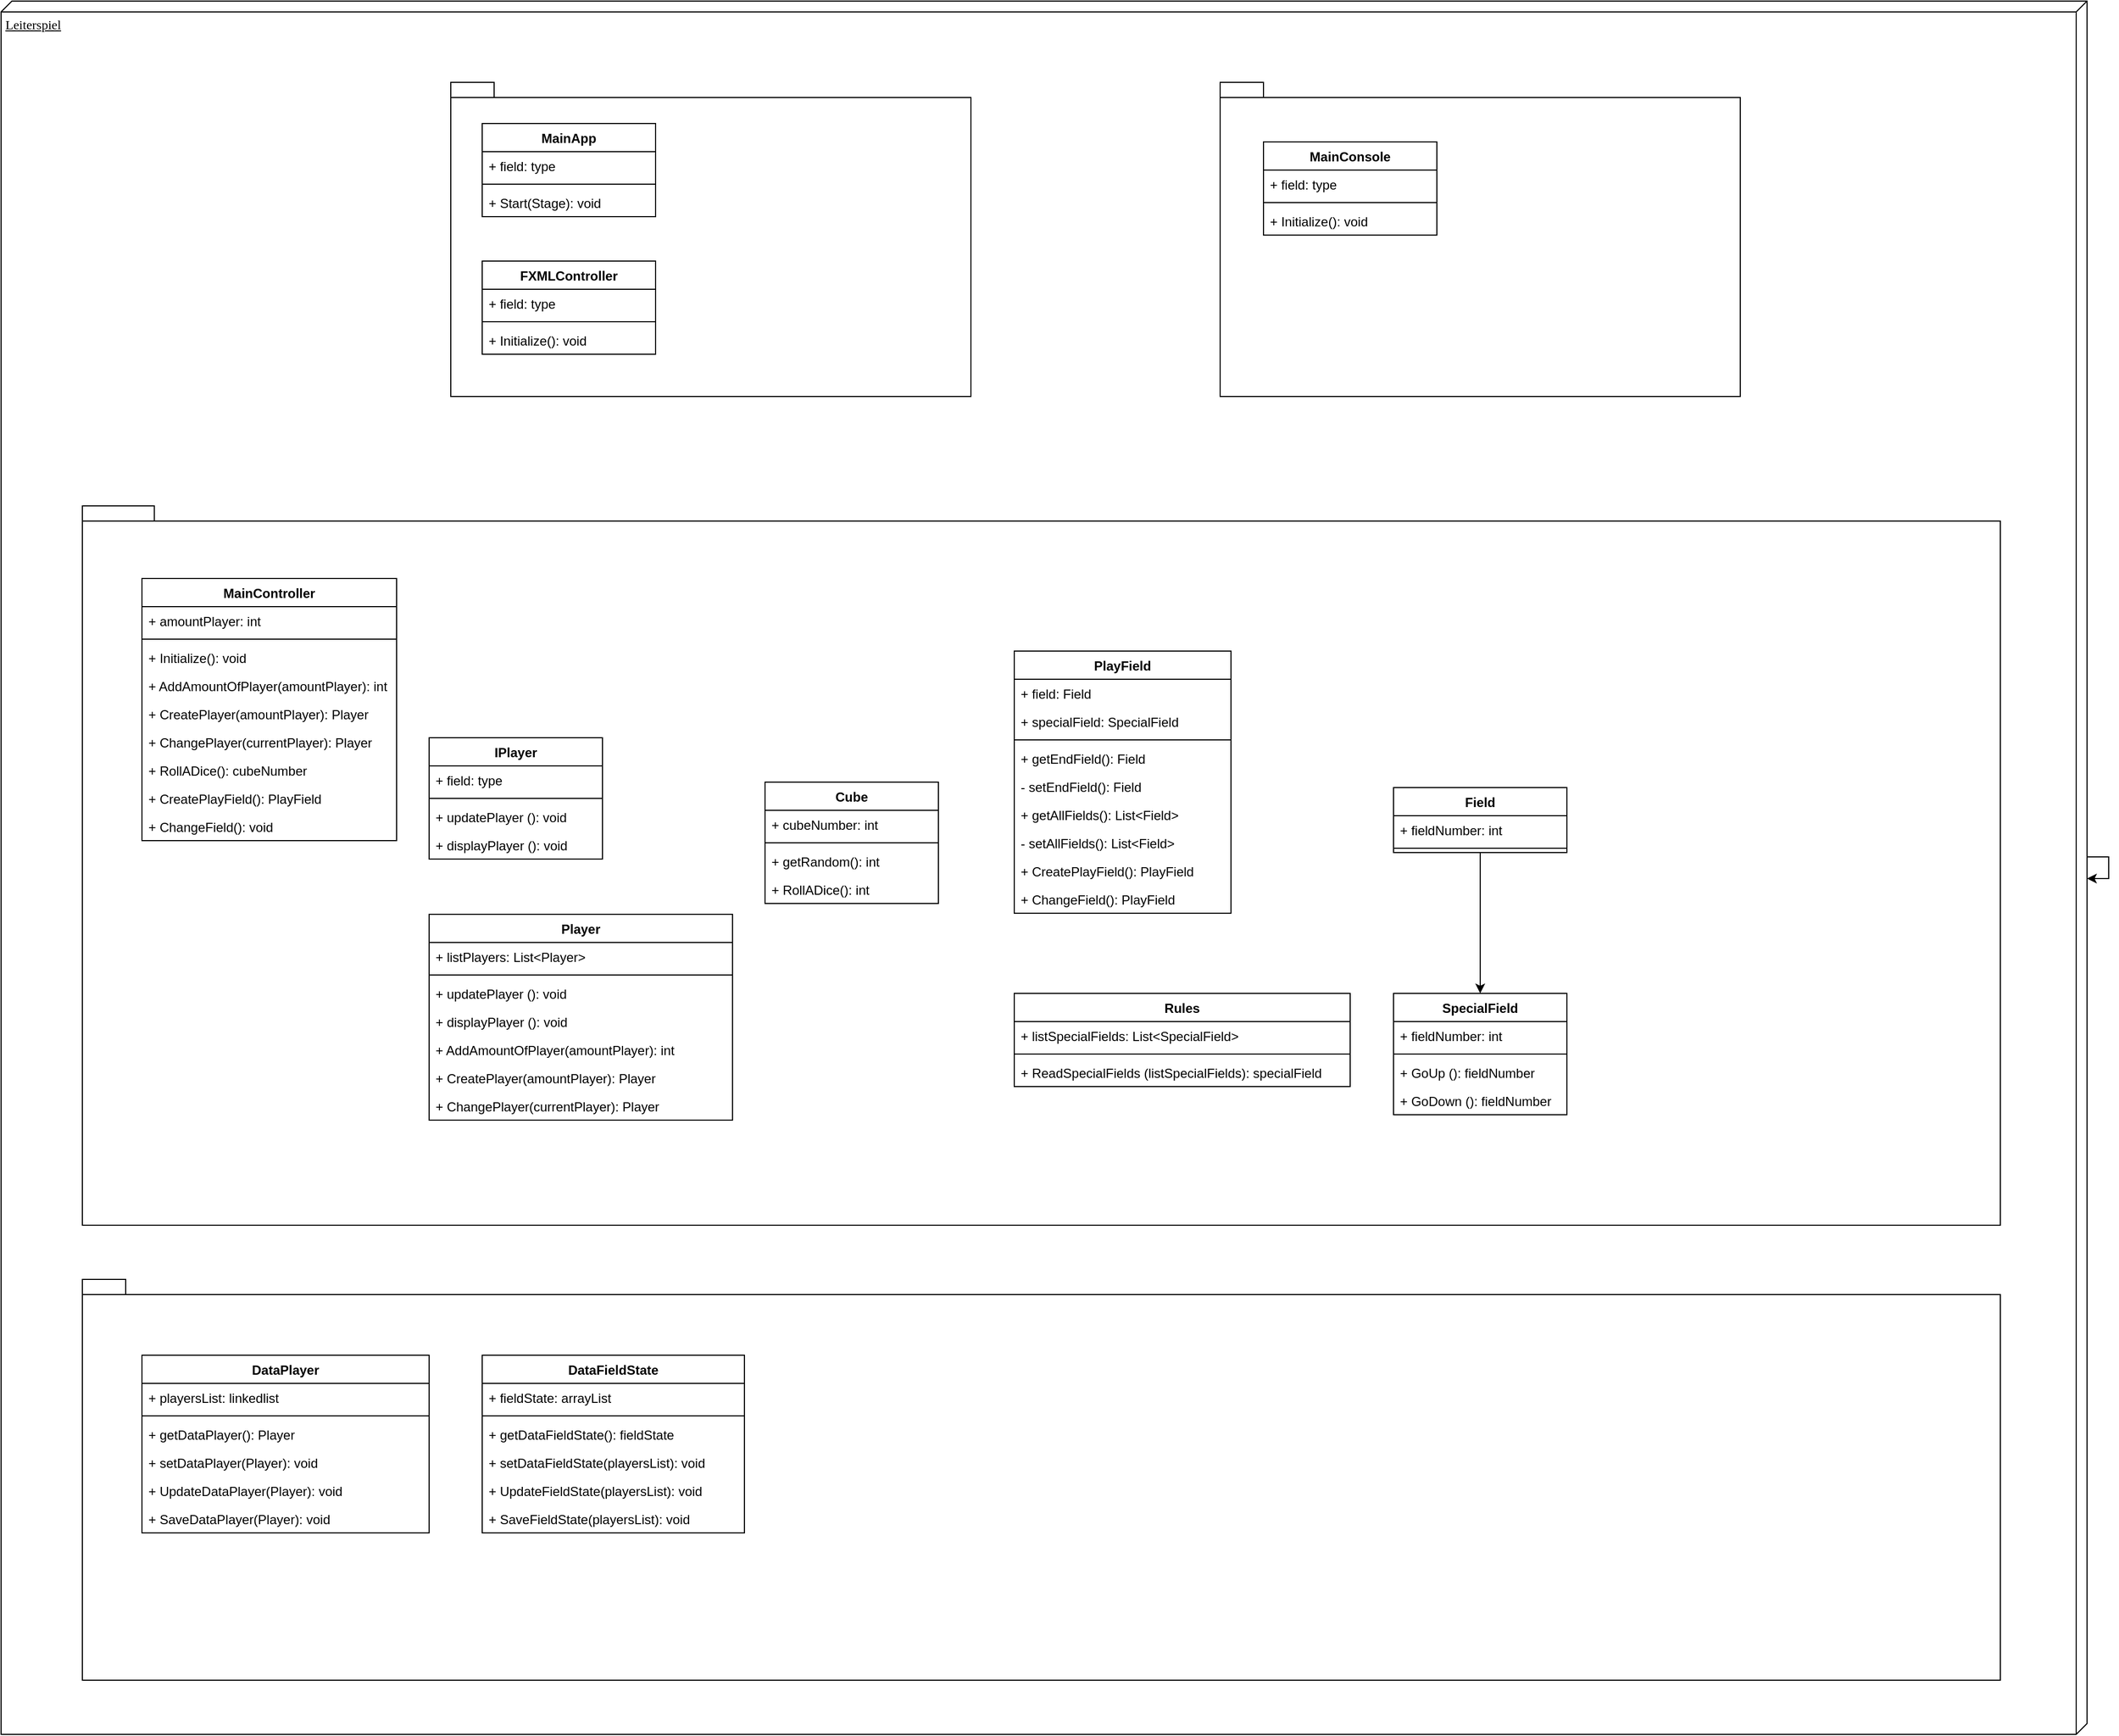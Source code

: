 <mxfile version="10.6.3" type="device"><diagram name="Page-1" id="5f0bae14-7c28-e335-631c-24af17079c00"><mxGraphModel dx="918" dy="1414" grid="1" gridSize="10" guides="1" tooltips="1" connect="1" arrows="1" fold="1" page="1" pageScale="1" pageWidth="1100" pageHeight="850" background="#ffffff" math="0" shadow="0"><root><mxCell id="0"/><mxCell id="1" parent="0"/><mxCell id="39150e848f15840c-2" value="Leiterspiel" style="verticalAlign=top;align=left;spacingTop=8;spacingLeft=2;spacingRight=12;shape=cube;size=10;direction=south;fontStyle=4;html=1;rounded=0;shadow=0;comic=0;labelBackgroundColor=none;strokeColor=#000000;strokeWidth=1;fillColor=#ffffff;fontFamily=Verdana;fontSize=12;fontColor=#000000;" parent="1" vertex="1"><mxGeometry x="25" y="-830" width="1925" height="1600" as="geometry"/></mxCell><mxCell id="PF6IfKn13HWrAN-DwGZN-14" style="edgeStyle=orthogonalEdgeStyle;rounded=0;orthogonalLoop=1;jettySize=auto;html=1;" parent="1" source="39150e848f15840c-2" target="39150e848f15840c-2" edge="1"><mxGeometry relative="1" as="geometry"/></mxCell><mxCell id="PF6IfKn13HWrAN-DwGZN-15" value="" style="shape=folder;fontStyle=1;spacingTop=10;tabWidth=40;tabHeight=14;tabPosition=left;html=1;" parent="1" vertex="1"><mxGeometry x="100" y="350" width="1770" height="370" as="geometry"/></mxCell><mxCell id="PF6IfKn13HWrAN-DwGZN-16" value="" style="shape=folder;fontStyle=1;spacingTop=10;tabWidth=40;tabHeight=14;tabPosition=left;html=1;" parent="1" vertex="1"><mxGeometry x="440" y="-755" width="480" height="290" as="geometry"/></mxCell><mxCell id="PF6IfKn13HWrAN-DwGZN-18" value="" style="shape=folder;fontStyle=1;spacingTop=10;tabWidth=40;tabHeight=14;tabPosition=left;html=1;" parent="1" vertex="1"><mxGeometry x="100" y="-364" width="1770" height="664" as="geometry"/></mxCell><mxCell id="PF6IfKn13HWrAN-DwGZN-19" value="" style="shape=folder;fontStyle=1;spacingTop=10;tabWidth=40;tabHeight=14;tabPosition=left;html=1;" parent="1" vertex="1"><mxGeometry x="1150" y="-755" width="480" height="290" as="geometry"/></mxCell><mxCell id="PF6IfKn13HWrAN-DwGZN-20" value="Player" style="swimlane;fontStyle=1;align=center;verticalAlign=top;childLayout=stackLayout;horizontal=1;startSize=26;horizontalStack=0;resizeParent=1;resizeParentMax=0;resizeLast=0;collapsible=1;marginBottom=0;" parent="1" vertex="1"><mxGeometry x="420" y="13" width="280" height="190" as="geometry"/></mxCell><mxCell id="PF6IfKn13HWrAN-DwGZN-21" value="+ listPlayers: List&lt;Player&gt;" style="text;strokeColor=none;fillColor=none;align=left;verticalAlign=top;spacingLeft=4;spacingRight=4;overflow=hidden;rotatable=0;points=[[0,0.5],[1,0.5]];portConstraint=eastwest;" parent="PF6IfKn13HWrAN-DwGZN-20" vertex="1"><mxGeometry y="26" width="280" height="26" as="geometry"/></mxCell><mxCell id="PF6IfKn13HWrAN-DwGZN-22" value="" style="line;strokeWidth=1;fillColor=none;align=left;verticalAlign=middle;spacingTop=-1;spacingLeft=3;spacingRight=3;rotatable=0;labelPosition=right;points=[];portConstraint=eastwest;" parent="PF6IfKn13HWrAN-DwGZN-20" vertex="1"><mxGeometry y="52" width="280" height="8" as="geometry"/></mxCell><mxCell id="09NlNaDbJwWGhMt96HGs-25" value="+ updatePlayer (): void" style="text;strokeColor=none;fillColor=none;align=left;verticalAlign=top;spacingLeft=4;spacingRight=4;overflow=hidden;rotatable=0;points=[[0,0.5],[1,0.5]];portConstraint=eastwest;" vertex="1" parent="PF6IfKn13HWrAN-DwGZN-20"><mxGeometry y="60" width="280" height="26" as="geometry"/></mxCell><mxCell id="09NlNaDbJwWGhMt96HGs-26" value="+ displayPlayer (): void" style="text;strokeColor=none;fillColor=none;align=left;verticalAlign=top;spacingLeft=4;spacingRight=4;overflow=hidden;rotatable=0;points=[[0,0.5],[1,0.5]];portConstraint=eastwest;" vertex="1" parent="PF6IfKn13HWrAN-DwGZN-20"><mxGeometry y="86" width="280" height="26" as="geometry"/></mxCell><mxCell id="09NlNaDbJwWGhMt96HGs-36" value="+ AddAmountOfPlayer(amountPlayer): int" style="text;strokeColor=none;fillColor=none;align=left;verticalAlign=top;spacingLeft=4;spacingRight=4;overflow=hidden;rotatable=0;points=[[0,0.5],[1,0.5]];portConstraint=eastwest;" vertex="1" parent="PF6IfKn13HWrAN-DwGZN-20"><mxGeometry y="112" width="280" height="26" as="geometry"/></mxCell><mxCell id="09NlNaDbJwWGhMt96HGs-24" value="+ CreatePlayer(amountPlayer): Player" style="text;strokeColor=none;fillColor=none;align=left;verticalAlign=top;spacingLeft=4;spacingRight=4;overflow=hidden;rotatable=0;points=[[0,0.5],[1,0.5]];portConstraint=eastwest;" vertex="1" parent="PF6IfKn13HWrAN-DwGZN-20"><mxGeometry y="138" width="280" height="26" as="geometry"/></mxCell><mxCell id="PF6IfKn13HWrAN-DwGZN-23" value="+ ChangePlayer(currentPlayer): Player" style="text;strokeColor=none;fillColor=none;align=left;verticalAlign=top;spacingLeft=4;spacingRight=4;overflow=hidden;rotatable=0;points=[[0,0.5],[1,0.5]];portConstraint=eastwest;" parent="PF6IfKn13HWrAN-DwGZN-20" vertex="1"><mxGeometry y="164" width="280" height="26" as="geometry"/></mxCell><mxCell id="PF6IfKn13HWrAN-DwGZN-26" value="Cube" style="swimlane;fontStyle=1;align=center;verticalAlign=top;childLayout=stackLayout;horizontal=1;startSize=26;horizontalStack=0;resizeParent=1;resizeParentMax=0;resizeLast=0;collapsible=1;marginBottom=0;" parent="1" vertex="1"><mxGeometry x="730" y="-109" width="160" height="112" as="geometry"/></mxCell><mxCell id="PF6IfKn13HWrAN-DwGZN-27" value="+ cubeNumber: int" style="text;strokeColor=none;fillColor=none;align=left;verticalAlign=top;spacingLeft=4;spacingRight=4;overflow=hidden;rotatable=0;points=[[0,0.5],[1,0.5]];portConstraint=eastwest;" parent="PF6IfKn13HWrAN-DwGZN-26" vertex="1"><mxGeometry y="26" width="160" height="26" as="geometry"/></mxCell><mxCell id="PF6IfKn13HWrAN-DwGZN-28" value="" style="line;strokeWidth=1;fillColor=none;align=left;verticalAlign=middle;spacingTop=-1;spacingLeft=3;spacingRight=3;rotatable=0;labelPosition=right;points=[];portConstraint=eastwest;" parent="PF6IfKn13HWrAN-DwGZN-26" vertex="1"><mxGeometry y="52" width="160" height="8" as="geometry"/></mxCell><mxCell id="09NlNaDbJwWGhMt96HGs-23" value="+ getRandom(): int" style="text;strokeColor=none;fillColor=none;align=left;verticalAlign=top;spacingLeft=4;spacingRight=4;overflow=hidden;rotatable=0;points=[[0,0.5],[1,0.5]];portConstraint=eastwest;" vertex="1" parent="PF6IfKn13HWrAN-DwGZN-26"><mxGeometry y="60" width="160" height="26" as="geometry"/></mxCell><mxCell id="2Icf67FlrByvC5KfNxHn-1" value="+ RollADice(): int" style="text;strokeColor=none;fillColor=none;align=left;verticalAlign=top;spacingLeft=4;spacingRight=4;overflow=hidden;rotatable=0;points=[[0,0.5],[1,0.5]];portConstraint=eastwest;" parent="PF6IfKn13HWrAN-DwGZN-26" vertex="1"><mxGeometry y="86" width="160" height="26" as="geometry"/></mxCell><mxCell id="PF6IfKn13HWrAN-DwGZN-31" value="Rules" style="swimlane;fontStyle=1;align=center;verticalAlign=top;childLayout=stackLayout;horizontal=1;startSize=26;horizontalStack=0;resizeParent=1;resizeParentMax=0;resizeLast=0;collapsible=1;marginBottom=0;" parent="1" vertex="1"><mxGeometry x="960" y="86" width="310" height="86" as="geometry"/></mxCell><mxCell id="PF6IfKn13HWrAN-DwGZN-32" value="+ listSpecialFields: List&lt;SpecialField&gt;" style="text;strokeColor=none;fillColor=none;align=left;verticalAlign=top;spacingLeft=4;spacingRight=4;overflow=hidden;rotatable=0;points=[[0,0.5],[1,0.5]];portConstraint=eastwest;" parent="PF6IfKn13HWrAN-DwGZN-31" vertex="1"><mxGeometry y="26" width="310" height="26" as="geometry"/></mxCell><mxCell id="PF6IfKn13HWrAN-DwGZN-33" value="" style="line;strokeWidth=1;fillColor=none;align=left;verticalAlign=middle;spacingTop=-1;spacingLeft=3;spacingRight=3;rotatable=0;labelPosition=right;points=[];portConstraint=eastwest;" parent="PF6IfKn13HWrAN-DwGZN-31" vertex="1"><mxGeometry y="52" width="310" height="8" as="geometry"/></mxCell><mxCell id="PF6IfKn13HWrAN-DwGZN-102" value="+ ReadSpecialFields (listSpecialFields): specialField" style="text;strokeColor=none;fillColor=none;align=left;verticalAlign=top;spacingLeft=4;spacingRight=4;overflow=hidden;rotatable=0;points=[[0,0.5],[1,0.5]];portConstraint=eastwest;" parent="PF6IfKn13HWrAN-DwGZN-31" vertex="1"><mxGeometry y="60" width="310" height="26" as="geometry"/></mxCell><mxCell id="PF6IfKn13HWrAN-DwGZN-35" value="Field" style="swimlane;fontStyle=1;align=center;verticalAlign=top;childLayout=stackLayout;horizontal=1;startSize=26;horizontalStack=0;resizeParent=1;resizeParentMax=0;resizeLast=0;collapsible=1;marginBottom=0;" parent="1" vertex="1"><mxGeometry x="1310" y="-104" width="160" height="60" as="geometry"/></mxCell><mxCell id="PF6IfKn13HWrAN-DwGZN-36" value="+ fieldNumber: int" style="text;strokeColor=none;fillColor=none;align=left;verticalAlign=top;spacingLeft=4;spacingRight=4;overflow=hidden;rotatable=0;points=[[0,0.5],[1,0.5]];portConstraint=eastwest;" parent="PF6IfKn13HWrAN-DwGZN-35" vertex="1"><mxGeometry y="26" width="160" height="26" as="geometry"/></mxCell><mxCell id="PF6IfKn13HWrAN-DwGZN-37" value="" style="line;strokeWidth=1;fillColor=none;align=left;verticalAlign=middle;spacingTop=-1;spacingLeft=3;spacingRight=3;rotatable=0;labelPosition=right;points=[];portConstraint=eastwest;" parent="PF6IfKn13HWrAN-DwGZN-35" vertex="1"><mxGeometry y="52" width="160" height="8" as="geometry"/></mxCell><mxCell id="PF6IfKn13HWrAN-DwGZN-39" value="SpecialField" style="swimlane;fontStyle=1;align=center;verticalAlign=top;childLayout=stackLayout;horizontal=1;startSize=26;horizontalStack=0;resizeParent=1;resizeParentMax=0;resizeLast=0;collapsible=1;marginBottom=0;" parent="1" vertex="1"><mxGeometry x="1310" y="86" width="160" height="112" as="geometry"/></mxCell><mxCell id="PF6IfKn13HWrAN-DwGZN-40" value="+ fieldNumber: int" style="text;strokeColor=none;fillColor=none;align=left;verticalAlign=top;spacingLeft=4;spacingRight=4;overflow=hidden;rotatable=0;points=[[0,0.5],[1,0.5]];portConstraint=eastwest;" parent="PF6IfKn13HWrAN-DwGZN-39" vertex="1"><mxGeometry y="26" width="160" height="26" as="geometry"/></mxCell><mxCell id="PF6IfKn13HWrAN-DwGZN-41" value="" style="line;strokeWidth=1;fillColor=none;align=left;verticalAlign=middle;spacingTop=-1;spacingLeft=3;spacingRight=3;rotatable=0;labelPosition=right;points=[];portConstraint=eastwest;" parent="PF6IfKn13HWrAN-DwGZN-39" vertex="1"><mxGeometry y="52" width="160" height="8" as="geometry"/></mxCell><mxCell id="PF6IfKn13HWrAN-DwGZN-42" value="+ GoUp (): fieldNumber" style="text;strokeColor=none;fillColor=none;align=left;verticalAlign=top;spacingLeft=4;spacingRight=4;overflow=hidden;rotatable=0;points=[[0,0.5],[1,0.5]];portConstraint=eastwest;" parent="PF6IfKn13HWrAN-DwGZN-39" vertex="1"><mxGeometry y="60" width="160" height="26" as="geometry"/></mxCell><mxCell id="PF6IfKn13HWrAN-DwGZN-104" value="+ GoDown (): fieldNumber" style="text;strokeColor=none;fillColor=none;align=left;verticalAlign=top;spacingLeft=4;spacingRight=4;overflow=hidden;rotatable=0;points=[[0,0.5],[1,0.5]];portConstraint=eastwest;" parent="PF6IfKn13HWrAN-DwGZN-39" vertex="1"><mxGeometry y="86" width="160" height="26" as="geometry"/></mxCell><mxCell id="PF6IfKn13HWrAN-DwGZN-44" value="" style="endArrow=classic;html=1;entryX=0.5;entryY=0;entryDx=0;entryDy=0;exitX=0.5;exitY=1;exitDx=0;exitDy=0;" parent="1" source="PF6IfKn13HWrAN-DwGZN-35" target="PF6IfKn13HWrAN-DwGZN-39" edge="1"><mxGeometry width="50" height="50" relative="1" as="geometry"><mxPoint x="1428.103" y="-16.552" as="sourcePoint"/><mxPoint x="1240" y="-120" as="targetPoint"/></mxGeometry></mxCell><mxCell id="PF6IfKn13HWrAN-DwGZN-50" value="DataPlayer" style="swimlane;fontStyle=1;align=center;verticalAlign=top;childLayout=stackLayout;horizontal=1;startSize=26;horizontalStack=0;resizeParent=1;resizeParentMax=0;resizeLast=0;collapsible=1;marginBottom=0;" parent="1" vertex="1"><mxGeometry x="155" y="420" width="265" height="164" as="geometry"/></mxCell><mxCell id="PF6IfKn13HWrAN-DwGZN-51" value="+ playersList: linkedlist" style="text;strokeColor=none;fillColor=none;align=left;verticalAlign=top;spacingLeft=4;spacingRight=4;overflow=hidden;rotatable=0;points=[[0,0.5],[1,0.5]];portConstraint=eastwest;" parent="PF6IfKn13HWrAN-DwGZN-50" vertex="1"><mxGeometry y="26" width="265" height="26" as="geometry"/></mxCell><mxCell id="PF6IfKn13HWrAN-DwGZN-52" value="" style="line;strokeWidth=1;fillColor=none;align=left;verticalAlign=middle;spacingTop=-1;spacingLeft=3;spacingRight=3;rotatable=0;labelPosition=right;points=[];portConstraint=eastwest;" parent="PF6IfKn13HWrAN-DwGZN-50" vertex="1"><mxGeometry y="52" width="265" height="8" as="geometry"/></mxCell><mxCell id="PF6IfKn13HWrAN-DwGZN-53" value="+ getDataPlayer(): Player" style="text;strokeColor=none;fillColor=none;align=left;verticalAlign=top;spacingLeft=4;spacingRight=4;overflow=hidden;rotatable=0;points=[[0,0.5],[1,0.5]];portConstraint=eastwest;" parent="PF6IfKn13HWrAN-DwGZN-50" vertex="1"><mxGeometry y="60" width="265" height="26" as="geometry"/></mxCell><mxCell id="PF6IfKn13HWrAN-DwGZN-105" value="+ setDataPlayer(Player): void" style="text;strokeColor=none;fillColor=none;align=left;verticalAlign=top;spacingLeft=4;spacingRight=4;overflow=hidden;rotatable=0;points=[[0,0.5],[1,0.5]];portConstraint=eastwest;" parent="PF6IfKn13HWrAN-DwGZN-50" vertex="1"><mxGeometry y="86" width="265" height="26" as="geometry"/></mxCell><mxCell id="PF6IfKn13HWrAN-DwGZN-106" value="+ UpdateDataPlayer(Player): void" style="text;strokeColor=none;fillColor=none;align=left;verticalAlign=top;spacingLeft=4;spacingRight=4;overflow=hidden;rotatable=0;points=[[0,0.5],[1,0.5]];portConstraint=eastwest;" parent="PF6IfKn13HWrAN-DwGZN-50" vertex="1"><mxGeometry y="112" width="265" height="26" as="geometry"/></mxCell><mxCell id="PF6IfKn13HWrAN-DwGZN-107" value="+ SaveDataPlayer(Player): void" style="text;strokeColor=none;fillColor=none;align=left;verticalAlign=top;spacingLeft=4;spacingRight=4;overflow=hidden;rotatable=0;points=[[0,0.5],[1,0.5]];portConstraint=eastwest;" parent="PF6IfKn13HWrAN-DwGZN-50" vertex="1"><mxGeometry y="138" width="265" height="26" as="geometry"/></mxCell><mxCell id="PF6IfKn13HWrAN-DwGZN-54" value="DataFieldState" style="swimlane;fontStyle=1;align=center;verticalAlign=top;childLayout=stackLayout;horizontal=1;startSize=26;horizontalStack=0;resizeParent=1;resizeParentMax=0;resizeLast=0;collapsible=1;marginBottom=0;" parent="1" vertex="1"><mxGeometry x="469" y="420" width="242" height="164" as="geometry"/></mxCell><mxCell id="PF6IfKn13HWrAN-DwGZN-55" value="+ fieldState: arrayList" style="text;strokeColor=none;fillColor=none;align=left;verticalAlign=top;spacingLeft=4;spacingRight=4;overflow=hidden;rotatable=0;points=[[0,0.5],[1,0.5]];portConstraint=eastwest;" parent="PF6IfKn13HWrAN-DwGZN-54" vertex="1"><mxGeometry y="26" width="242" height="26" as="geometry"/></mxCell><mxCell id="PF6IfKn13HWrAN-DwGZN-56" value="" style="line;strokeWidth=1;fillColor=none;align=left;verticalAlign=middle;spacingTop=-1;spacingLeft=3;spacingRight=3;rotatable=0;labelPosition=right;points=[];portConstraint=eastwest;" parent="PF6IfKn13HWrAN-DwGZN-54" vertex="1"><mxGeometry y="52" width="242" height="8" as="geometry"/></mxCell><mxCell id="PF6IfKn13HWrAN-DwGZN-57" value="+ getDataFieldState(): fieldState" style="text;strokeColor=none;fillColor=none;align=left;verticalAlign=top;spacingLeft=4;spacingRight=4;overflow=hidden;rotatable=0;points=[[0,0.5],[1,0.5]];portConstraint=eastwest;" parent="PF6IfKn13HWrAN-DwGZN-54" vertex="1"><mxGeometry y="60" width="242" height="26" as="geometry"/></mxCell><mxCell id="PF6IfKn13HWrAN-DwGZN-108" value="+ setDataFieldState(playersList): void" style="text;strokeColor=none;fillColor=none;align=left;verticalAlign=top;spacingLeft=4;spacingRight=4;overflow=hidden;rotatable=0;points=[[0,0.5],[1,0.5]];portConstraint=eastwest;" parent="PF6IfKn13HWrAN-DwGZN-54" vertex="1"><mxGeometry y="86" width="242" height="26" as="geometry"/></mxCell><mxCell id="PF6IfKn13HWrAN-DwGZN-109" value="+ UpdateFieldState(playersList): void" style="text;strokeColor=none;fillColor=none;align=left;verticalAlign=top;spacingLeft=4;spacingRight=4;overflow=hidden;rotatable=0;points=[[0,0.5],[1,0.5]];portConstraint=eastwest;" parent="PF6IfKn13HWrAN-DwGZN-54" vertex="1"><mxGeometry y="112" width="242" height="26" as="geometry"/></mxCell><mxCell id="PF6IfKn13HWrAN-DwGZN-110" value="+ SaveFieldState(playersList): void" style="text;strokeColor=none;fillColor=none;align=left;verticalAlign=top;spacingLeft=4;spacingRight=4;overflow=hidden;rotatable=0;points=[[0,0.5],[1,0.5]];portConstraint=eastwest;" parent="PF6IfKn13HWrAN-DwGZN-54" vertex="1"><mxGeometry y="138" width="242" height="26" as="geometry"/></mxCell><mxCell id="PF6IfKn13HWrAN-DwGZN-59" value="PlayField" style="swimlane;fontStyle=1;align=center;verticalAlign=top;childLayout=stackLayout;horizontal=1;startSize=26;horizontalStack=0;resizeParent=1;resizeParentMax=0;resizeLast=0;collapsible=1;marginBottom=0;" parent="1" vertex="1"><mxGeometry x="960" y="-230" width="200" height="242" as="geometry"/></mxCell><mxCell id="PF6IfKn13HWrAN-DwGZN-60" value="+ field: Field" style="text;strokeColor=none;fillColor=none;align=left;verticalAlign=top;spacingLeft=4;spacingRight=4;overflow=hidden;rotatable=0;points=[[0,0.5],[1,0.5]];portConstraint=eastwest;" parent="PF6IfKn13HWrAN-DwGZN-59" vertex="1"><mxGeometry y="26" width="200" height="26" as="geometry"/></mxCell><mxCell id="PF6IfKn13HWrAN-DwGZN-95" value="+ specialField: SpecialField" style="text;strokeColor=none;fillColor=none;align=left;verticalAlign=top;spacingLeft=4;spacingRight=4;overflow=hidden;rotatable=0;points=[[0,0.5],[1,0.5]];portConstraint=eastwest;" parent="PF6IfKn13HWrAN-DwGZN-59" vertex="1"><mxGeometry y="52" width="200" height="26" as="geometry"/></mxCell><mxCell id="PF6IfKn13HWrAN-DwGZN-61" value="" style="line;strokeWidth=1;fillColor=none;align=left;verticalAlign=middle;spacingTop=-1;spacingLeft=3;spacingRight=3;rotatable=0;labelPosition=right;points=[];portConstraint=eastwest;" parent="PF6IfKn13HWrAN-DwGZN-59" vertex="1"><mxGeometry y="78" width="200" height="8" as="geometry"/></mxCell><mxCell id="PF6IfKn13HWrAN-DwGZN-62" value="+ getEndField(): Field" style="text;strokeColor=none;fillColor=none;align=left;verticalAlign=top;spacingLeft=4;spacingRight=4;overflow=hidden;rotatable=0;points=[[0,0.5],[1,0.5]];portConstraint=eastwest;" parent="PF6IfKn13HWrAN-DwGZN-59" vertex="1"><mxGeometry y="86" width="200" height="26" as="geometry"/></mxCell><mxCell id="09NlNaDbJwWGhMt96HGs-34" value="- setEndField(): Field&#xA;" style="text;strokeColor=none;fillColor=none;align=left;verticalAlign=top;spacingLeft=4;spacingRight=4;overflow=hidden;rotatable=0;points=[[0,0.5],[1,0.5]];portConstraint=eastwest;" vertex="1" parent="PF6IfKn13HWrAN-DwGZN-59"><mxGeometry y="112" width="200" height="26" as="geometry"/></mxCell><mxCell id="09NlNaDbJwWGhMt96HGs-33" value="+ getAllFields(): List&lt;Field&gt;" style="text;strokeColor=none;fillColor=none;align=left;verticalAlign=top;spacingLeft=4;spacingRight=4;overflow=hidden;rotatable=0;points=[[0,0.5],[1,0.5]];portConstraint=eastwest;" vertex="1" parent="PF6IfKn13HWrAN-DwGZN-59"><mxGeometry y="138" width="200" height="26" as="geometry"/></mxCell><mxCell id="09NlNaDbJwWGhMt96HGs-22" value="- setAllFields(): List&lt;Field&gt;" style="text;strokeColor=none;fillColor=none;align=left;verticalAlign=top;spacingLeft=4;spacingRight=4;overflow=hidden;rotatable=0;points=[[0,0.5],[1,0.5]];portConstraint=eastwest;" vertex="1" parent="PF6IfKn13HWrAN-DwGZN-59"><mxGeometry y="164" width="200" height="26" as="geometry"/></mxCell><mxCell id="09NlNaDbJwWGhMt96HGs-14" value="+ CreatePlayField(): PlayField" style="text;strokeColor=none;fillColor=none;align=left;verticalAlign=top;spacingLeft=4;spacingRight=4;overflow=hidden;rotatable=0;points=[[0,0.5],[1,0.5]];portConstraint=eastwest;" vertex="1" parent="PF6IfKn13HWrAN-DwGZN-59"><mxGeometry y="190" width="200" height="26" as="geometry"/></mxCell><mxCell id="09NlNaDbJwWGhMt96HGs-35" value="+ ChangeField(): PlayField" style="text;strokeColor=none;fillColor=none;align=left;verticalAlign=top;spacingLeft=4;spacingRight=4;overflow=hidden;rotatable=0;points=[[0,0.5],[1,0.5]];portConstraint=eastwest;" vertex="1" parent="PF6IfKn13HWrAN-DwGZN-59"><mxGeometry y="216" width="200" height="26" as="geometry"/></mxCell><mxCell id="PF6IfKn13HWrAN-DwGZN-69" value="MainConsole" style="swimlane;fontStyle=1;align=center;verticalAlign=top;childLayout=stackLayout;horizontal=1;startSize=26;horizontalStack=0;resizeParent=1;resizeParentMax=0;resizeLast=0;collapsible=1;marginBottom=0;" parent="1" vertex="1"><mxGeometry x="1190" y="-700" width="160" height="86" as="geometry"/></mxCell><mxCell id="PF6IfKn13HWrAN-DwGZN-70" value="+ field: type" style="text;strokeColor=none;fillColor=none;align=left;verticalAlign=top;spacingLeft=4;spacingRight=4;overflow=hidden;rotatable=0;points=[[0,0.5],[1,0.5]];portConstraint=eastwest;" parent="PF6IfKn13HWrAN-DwGZN-69" vertex="1"><mxGeometry y="26" width="160" height="26" as="geometry"/></mxCell><mxCell id="PF6IfKn13HWrAN-DwGZN-71" value="" style="line;strokeWidth=1;fillColor=none;align=left;verticalAlign=middle;spacingTop=-1;spacingLeft=3;spacingRight=3;rotatable=0;labelPosition=right;points=[];portConstraint=eastwest;" parent="PF6IfKn13HWrAN-DwGZN-69" vertex="1"><mxGeometry y="52" width="160" height="8" as="geometry"/></mxCell><mxCell id="PF6IfKn13HWrAN-DwGZN-72" value="+ Initialize(): void" style="text;strokeColor=none;fillColor=none;align=left;verticalAlign=top;spacingLeft=4;spacingRight=4;overflow=hidden;rotatable=0;points=[[0,0.5],[1,0.5]];portConstraint=eastwest;" parent="PF6IfKn13HWrAN-DwGZN-69" vertex="1"><mxGeometry y="60" width="160" height="26" as="geometry"/></mxCell><mxCell id="PF6IfKn13HWrAN-DwGZN-73" value="MainApp" style="swimlane;fontStyle=1;align=center;verticalAlign=top;childLayout=stackLayout;horizontal=1;startSize=26;horizontalStack=0;resizeParent=1;resizeParentMax=0;resizeLast=0;collapsible=1;marginBottom=0;" parent="1" vertex="1"><mxGeometry x="469" y="-717" width="160" height="86" as="geometry"/></mxCell><mxCell id="PF6IfKn13HWrAN-DwGZN-74" value="+ field: type" style="text;strokeColor=none;fillColor=none;align=left;verticalAlign=top;spacingLeft=4;spacingRight=4;overflow=hidden;rotatable=0;points=[[0,0.5],[1,0.5]];portConstraint=eastwest;" parent="PF6IfKn13HWrAN-DwGZN-73" vertex="1"><mxGeometry y="26" width="160" height="26" as="geometry"/></mxCell><mxCell id="PF6IfKn13HWrAN-DwGZN-75" value="" style="line;strokeWidth=1;fillColor=none;align=left;verticalAlign=middle;spacingTop=-1;spacingLeft=3;spacingRight=3;rotatable=0;labelPosition=right;points=[];portConstraint=eastwest;" parent="PF6IfKn13HWrAN-DwGZN-73" vertex="1"><mxGeometry y="52" width="160" height="8" as="geometry"/></mxCell><mxCell id="PF6IfKn13HWrAN-DwGZN-76" value="+ Start(Stage): void" style="text;strokeColor=none;fillColor=none;align=left;verticalAlign=top;spacingLeft=4;spacingRight=4;overflow=hidden;rotatable=0;points=[[0,0.5],[1,0.5]];portConstraint=eastwest;" parent="PF6IfKn13HWrAN-DwGZN-73" vertex="1"><mxGeometry y="60" width="160" height="26" as="geometry"/></mxCell><mxCell id="PF6IfKn13HWrAN-DwGZN-77" value="FXMLController" style="swimlane;fontStyle=1;align=center;verticalAlign=top;childLayout=stackLayout;horizontal=1;startSize=26;horizontalStack=0;resizeParent=1;resizeParentMax=0;resizeLast=0;collapsible=1;marginBottom=0;" parent="1" vertex="1"><mxGeometry x="469" y="-590" width="160" height="86" as="geometry"/></mxCell><mxCell id="PF6IfKn13HWrAN-DwGZN-78" value="+ field: type" style="text;strokeColor=none;fillColor=none;align=left;verticalAlign=top;spacingLeft=4;spacingRight=4;overflow=hidden;rotatable=0;points=[[0,0.5],[1,0.5]];portConstraint=eastwest;" parent="PF6IfKn13HWrAN-DwGZN-77" vertex="1"><mxGeometry y="26" width="160" height="26" as="geometry"/></mxCell><mxCell id="PF6IfKn13HWrAN-DwGZN-79" value="" style="line;strokeWidth=1;fillColor=none;align=left;verticalAlign=middle;spacingTop=-1;spacingLeft=3;spacingRight=3;rotatable=0;labelPosition=right;points=[];portConstraint=eastwest;" parent="PF6IfKn13HWrAN-DwGZN-77" vertex="1"><mxGeometry y="52" width="160" height="8" as="geometry"/></mxCell><mxCell id="PF6IfKn13HWrAN-DwGZN-80" value="+ Initialize(): void" style="text;strokeColor=none;fillColor=none;align=left;verticalAlign=top;spacingLeft=4;spacingRight=4;overflow=hidden;rotatable=0;points=[[0,0.5],[1,0.5]];portConstraint=eastwest;" parent="PF6IfKn13HWrAN-DwGZN-77" vertex="1"><mxGeometry y="60" width="160" height="26" as="geometry"/></mxCell><mxCell id="PF6IfKn13HWrAN-DwGZN-81" value="MainController" style="swimlane;fontStyle=1;align=center;verticalAlign=top;childLayout=stackLayout;horizontal=1;startSize=26;horizontalStack=0;resizeParent=1;resizeParentMax=0;resizeLast=0;collapsible=1;marginBottom=0;" parent="1" vertex="1"><mxGeometry x="155" y="-297" width="235" height="242" as="geometry"/></mxCell><mxCell id="PF6IfKn13HWrAN-DwGZN-82" value="+ amountPlayer: int" style="text;strokeColor=none;fillColor=none;align=left;verticalAlign=top;spacingLeft=4;spacingRight=4;overflow=hidden;rotatable=0;points=[[0,0.5],[1,0.5]];portConstraint=eastwest;" parent="PF6IfKn13HWrAN-DwGZN-81" vertex="1"><mxGeometry y="26" width="235" height="26" as="geometry"/></mxCell><mxCell id="PF6IfKn13HWrAN-DwGZN-83" value="" style="line;strokeWidth=1;fillColor=none;align=left;verticalAlign=middle;spacingTop=-1;spacingLeft=3;spacingRight=3;rotatable=0;labelPosition=right;points=[];portConstraint=eastwest;" parent="PF6IfKn13HWrAN-DwGZN-81" vertex="1"><mxGeometry y="52" width="235" height="8" as="geometry"/></mxCell><mxCell id="09NlNaDbJwWGhMt96HGs-38" value="+ Initialize(): void" style="text;strokeColor=none;fillColor=none;align=left;verticalAlign=top;spacingLeft=4;spacingRight=4;overflow=hidden;rotatable=0;points=[[0,0.5],[1,0.5]];portConstraint=eastwest;" vertex="1" parent="PF6IfKn13HWrAN-DwGZN-81"><mxGeometry y="60" width="235" height="26" as="geometry"/></mxCell><mxCell id="09NlNaDbJwWGhMt96HGs-28" value="+ AddAmountOfPlayer(amountPlayer): int" style="text;strokeColor=none;fillColor=none;align=left;verticalAlign=top;spacingLeft=4;spacingRight=4;overflow=hidden;rotatable=0;points=[[0,0.5],[1,0.5]];portConstraint=eastwest;" vertex="1" parent="PF6IfKn13HWrAN-DwGZN-81"><mxGeometry y="86" width="235" height="26" as="geometry"/></mxCell><mxCell id="PF6IfKn13HWrAN-DwGZN-84" value="+ CreatePlayer(amountPlayer): Player" style="text;strokeColor=none;fillColor=none;align=left;verticalAlign=top;spacingLeft=4;spacingRight=4;overflow=hidden;rotatable=0;points=[[0,0.5],[1,0.5]];portConstraint=eastwest;" parent="PF6IfKn13HWrAN-DwGZN-81" vertex="1"><mxGeometry y="112" width="235" height="26" as="geometry"/></mxCell><mxCell id="2Icf67FlrByvC5KfNxHn-2" value="+ ChangePlayer(currentPlayer): Player" style="text;strokeColor=none;fillColor=none;align=left;verticalAlign=top;spacingLeft=4;spacingRight=4;overflow=hidden;rotatable=0;points=[[0,0.5],[1,0.5]];portConstraint=eastwest;" parent="PF6IfKn13HWrAN-DwGZN-81" vertex="1"><mxGeometry y="138" width="235" height="26" as="geometry"/></mxCell><mxCell id="PF6IfKn13HWrAN-DwGZN-114" value="+ RollADice(): cubeNumber" style="text;strokeColor=none;fillColor=none;align=left;verticalAlign=top;spacingLeft=4;spacingRight=4;overflow=hidden;rotatable=0;points=[[0,0.5],[1,0.5]];portConstraint=eastwest;" parent="PF6IfKn13HWrAN-DwGZN-81" vertex="1"><mxGeometry y="164" width="235" height="26" as="geometry"/></mxCell><mxCell id="09NlNaDbJwWGhMt96HGs-37" value="+ CreatePlayField(): PlayField" style="text;strokeColor=none;fillColor=none;align=left;verticalAlign=top;spacingLeft=4;spacingRight=4;overflow=hidden;rotatable=0;points=[[0,0.5],[1,0.5]];portConstraint=eastwest;" vertex="1" parent="PF6IfKn13HWrAN-DwGZN-81"><mxGeometry y="190" width="235" height="26" as="geometry"/></mxCell><mxCell id="09NlNaDbJwWGhMt96HGs-27" value="+ ChangeField(): void" style="text;strokeColor=none;fillColor=none;align=left;verticalAlign=top;spacingLeft=4;spacingRight=4;overflow=hidden;rotatable=0;points=[[0,0.5],[1,0.5]];portConstraint=eastwest;" vertex="1" parent="PF6IfKn13HWrAN-DwGZN-81"><mxGeometry y="216" width="235" height="26" as="geometry"/></mxCell><mxCell id="PF6IfKn13HWrAN-DwGZN-87" value="IPlayer" style="swimlane;fontStyle=1;align=center;verticalAlign=top;childLayout=stackLayout;horizontal=1;startSize=26;horizontalStack=0;resizeParent=1;resizeParentMax=0;resizeLast=0;collapsible=1;marginBottom=0;" parent="1" vertex="1"><mxGeometry x="420" y="-150" width="160" height="112" as="geometry"/></mxCell><mxCell id="PF6IfKn13HWrAN-DwGZN-88" value="+ field: type" style="text;strokeColor=none;fillColor=none;align=left;verticalAlign=top;spacingLeft=4;spacingRight=4;overflow=hidden;rotatable=0;points=[[0,0.5],[1,0.5]];portConstraint=eastwest;" parent="PF6IfKn13HWrAN-DwGZN-87" vertex="1"><mxGeometry y="26" width="160" height="26" as="geometry"/></mxCell><mxCell id="PF6IfKn13HWrAN-DwGZN-89" value="" style="line;strokeWidth=1;fillColor=none;align=left;verticalAlign=middle;spacingTop=-1;spacingLeft=3;spacingRight=3;rotatable=0;labelPosition=right;points=[];portConstraint=eastwest;" parent="PF6IfKn13HWrAN-DwGZN-87" vertex="1"><mxGeometry y="52" width="160" height="8" as="geometry"/></mxCell><mxCell id="PF6IfKn13HWrAN-DwGZN-92" value="+ updatePlayer (): void" style="text;strokeColor=none;fillColor=none;align=left;verticalAlign=top;spacingLeft=4;spacingRight=4;overflow=hidden;rotatable=0;points=[[0,0.5],[1,0.5]];portConstraint=eastwest;" parent="PF6IfKn13HWrAN-DwGZN-87" vertex="1"><mxGeometry y="60" width="160" height="26" as="geometry"/></mxCell><mxCell id="PF6IfKn13HWrAN-DwGZN-93" value="+ displayPlayer (): void" style="text;strokeColor=none;fillColor=none;align=left;verticalAlign=top;spacingLeft=4;spacingRight=4;overflow=hidden;rotatable=0;points=[[0,0.5],[1,0.5]];portConstraint=eastwest;" parent="PF6IfKn13HWrAN-DwGZN-87" vertex="1"><mxGeometry y="86" width="160" height="26" as="geometry"/></mxCell></root></mxGraphModel></diagram></mxfile>